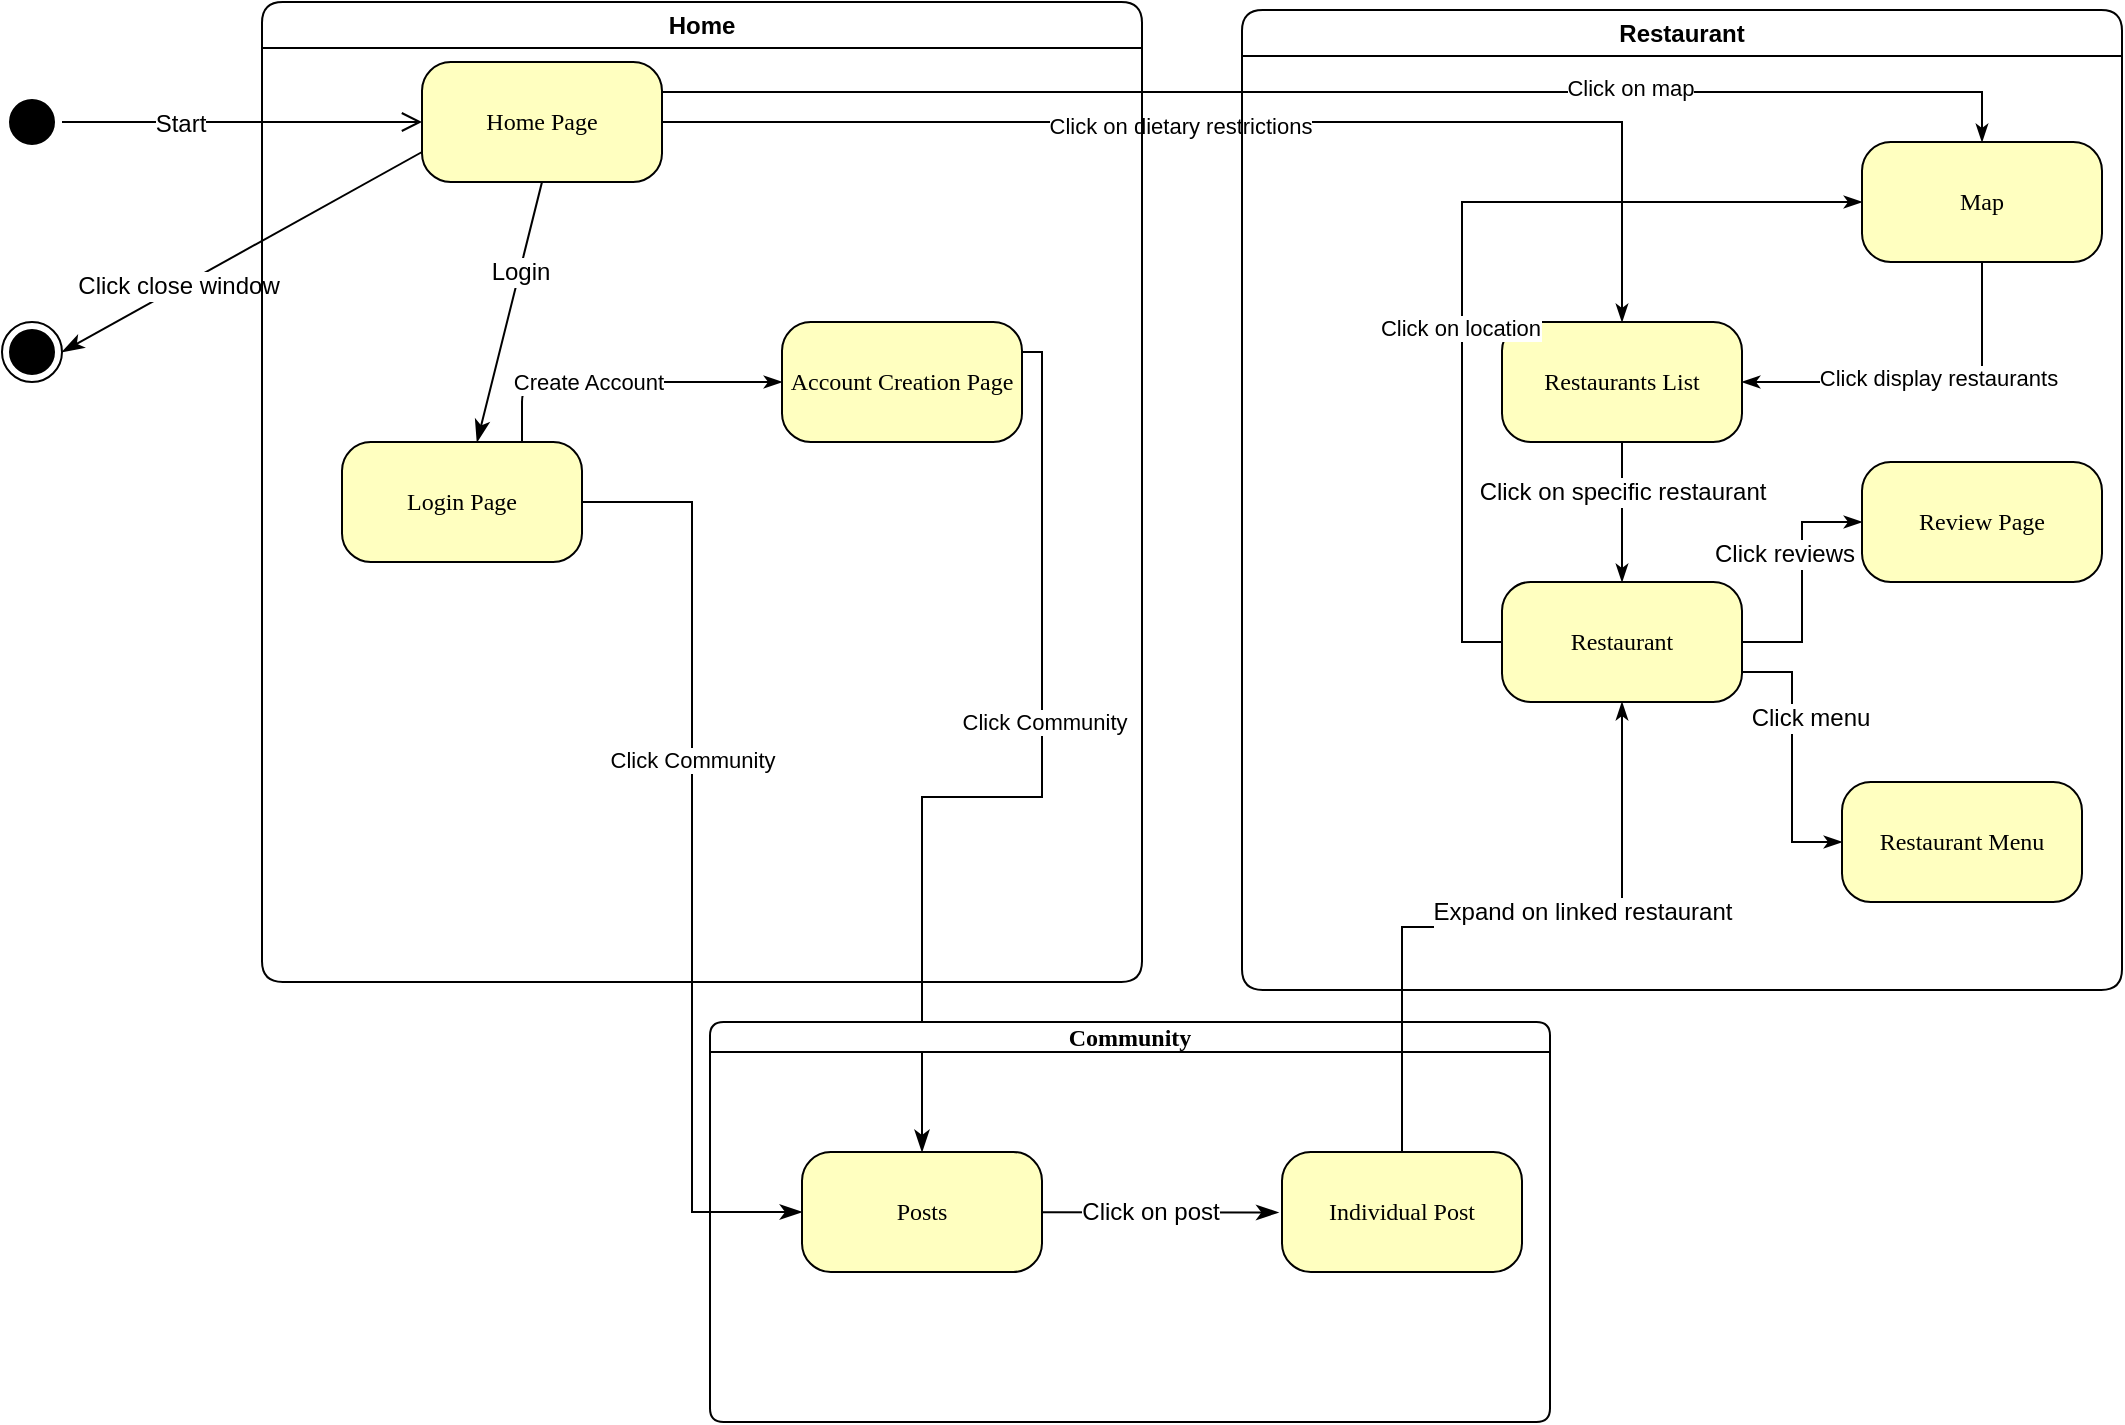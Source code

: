 <mxfile version="20.8.20" type="device"><diagram name="Page-1" id="58cdce13-f638-feb5-8d6f-7d28b1aa9fa0"><mxGraphModel dx="2269" dy="1274" grid="1" gridSize="10" guides="1" tooltips="1" connect="1" arrows="1" fold="1" page="1" pageScale="1" pageWidth="1100" pageHeight="850" background="none" math="0" shadow="0"><root><mxCell id="0"/><mxCell id="1" parent="0"/><mxCell id="382b91b5511bd0f7-1" value="" style="ellipse;html=1;shape=startState;fillColor=#000000;strokeColor=#000000;rounded=1;shadow=0;comic=0;labelBackgroundColor=none;fontFamily=Verdana;fontSize=12;fontColor=#000000;align=center;direction=south;" parent="1" vertex="1"><mxGeometry x="16" y="135" width="30" height="30" as="geometry"/></mxCell><mxCell id="382b91b5511bd0f7-5" value="Login Page" style="rounded=1;whiteSpace=wrap;html=1;arcSize=24;fillColor=#ffffc0;strokeColor=#000000;shadow=0;comic=0;labelBackgroundColor=none;fontFamily=Verdana;fontSize=12;fontColor=#000000;align=center;" parent="1" vertex="1"><mxGeometry x="186" y="310" width="120" height="60" as="geometry"/></mxCell><mxCell id="7J5QnzSgjSci-G4uNdSz-25" style="edgeStyle=orthogonalEdgeStyle;rounded=0;orthogonalLoop=1;jettySize=auto;html=1;exitX=1;exitY=0.25;exitDx=0;exitDy=0;entryX=0.5;entryY=0;entryDx=0;entryDy=0;startArrow=none;startFill=0;endArrow=classicThin;endFill=1;" parent="1" source="382b91b5511bd0f7-6" target="7J5QnzSgjSci-G4uNdSz-22" edge="1"><mxGeometry relative="1" as="geometry"/></mxCell><mxCell id="7J5QnzSgjSci-G4uNdSz-26" value="Click on map" style="edgeLabel;html=1;align=center;verticalAlign=middle;resizable=0;points=[];" parent="7J5QnzSgjSci-G4uNdSz-25" vertex="1" connectable="0"><mxGeometry x="0.413" y="2" relative="1" as="geometry"><mxPoint as="offset"/></mxGeometry></mxCell><mxCell id="OWajW4cfqbQFmXT0bylH-7" style="edgeStyle=none;curved=1;rounded=0;orthogonalLoop=1;jettySize=auto;html=1;exitX=0;exitY=0.75;exitDx=0;exitDy=0;entryX=1;entryY=0.5;entryDx=0;entryDy=0;fontSize=12;endArrow=classicThin;endFill=1;startSize=8;endSize=8;" edge="1" parent="1" source="382b91b5511bd0f7-6" target="OWajW4cfqbQFmXT0bylH-5"><mxGeometry relative="1" as="geometry"/></mxCell><mxCell id="OWajW4cfqbQFmXT0bylH-17" value="Click close window" style="edgeLabel;html=1;align=center;verticalAlign=middle;resizable=0;points=[];fontSize=12;" vertex="1" connectable="0" parent="OWajW4cfqbQFmXT0bylH-7"><mxGeometry x="0.356" y="-1" relative="1" as="geometry"><mxPoint as="offset"/></mxGeometry></mxCell><mxCell id="OWajW4cfqbQFmXT0bylH-9" style="edgeStyle=none;curved=1;rounded=0;orthogonalLoop=1;jettySize=auto;html=1;exitX=0.5;exitY=1;exitDx=0;exitDy=0;fontSize=12;endArrow=classicThin;endFill=1;startSize=8;endSize=8;" edge="1" parent="1" source="382b91b5511bd0f7-6" target="382b91b5511bd0f7-5"><mxGeometry relative="1" as="geometry"/></mxCell><mxCell id="OWajW4cfqbQFmXT0bylH-10" value="Login" style="edgeLabel;html=1;align=center;verticalAlign=middle;resizable=0;points=[];fontSize=12;" vertex="1" connectable="0" parent="OWajW4cfqbQFmXT0bylH-9"><mxGeometry x="-0.312" relative="1" as="geometry"><mxPoint as="offset"/></mxGeometry></mxCell><mxCell id="3cde6dad864a17aa-3" style="edgeStyle=orthogonalEdgeStyle;html=1;exitX=1;exitY=0.25;entryX=0.5;entryY=0;labelBackgroundColor=none;endArrow=classicThin;endSize=8;strokeColor=#000000;fontFamily=Verdana;fontSize=12;align=left;entryDx=0;entryDy=0;endFill=1;rounded=0;" parent="1" source="382b91b5511bd0f7-7" target="382b91b5511bd0f7-10" edge="1"><mxGeometry relative="1" as="geometry"/></mxCell><mxCell id="7J5QnzSgjSci-G4uNdSz-5" value="Click Community" style="edgeLabel;html=1;align=center;verticalAlign=middle;resizable=0;points=[];" parent="3cde6dad864a17aa-3" vertex="1" connectable="0"><mxGeometry x="-0.173" y="1" relative="1" as="geometry"><mxPoint as="offset"/></mxGeometry></mxCell><mxCell id="3cde6dad864a17aa-4" value="" style="edgeStyle=orthogonalEdgeStyle;exitX=0.5;exitY=0;entryX=1;entryY=0.5;labelBackgroundColor=none;endArrow=none;endSize=8;strokeColor=#000000;fontFamily=Verdana;fontSize=12;align=left;startArrow=classicThin;startFill=1;endFill=0;html=1;rounded=0;exitDx=0;exitDy=0;" parent="1" source="382b91b5511bd0f7-9" target="382b91b5511bd0f7-6" edge="1"><mxGeometry relative="1" as="geometry"><Array as="points"><mxPoint x="826" y="150"/></Array></mxGeometry></mxCell><mxCell id="7J5QnzSgjSci-G4uNdSz-6" value="Click on dietary restrictions" style="edgeLabel;html=1;align=center;verticalAlign=middle;resizable=0;points=[];" parent="3cde6dad864a17aa-4" vertex="1" connectable="0"><mxGeometry x="0.108" y="2" relative="1" as="geometry"><mxPoint as="offset"/></mxGeometry></mxCell><mxCell id="2a3bc250acf0617d-7" value="Community" style="swimlane;whiteSpace=wrap;html=1;rounded=1;shadow=0;comic=0;labelBackgroundColor=none;strokeWidth=1;fontFamily=Verdana;fontSize=12;align=center;startSize=15;" parent="1" vertex="1"><mxGeometry x="370" y="600" width="420" height="200" as="geometry"/></mxCell><mxCell id="3cde6dad864a17aa-2" value="Individual Post" style="rounded=1;whiteSpace=wrap;html=1;arcSize=24;fillColor=#ffffc0;strokeColor=#000000;shadow=0;comic=0;labelBackgroundColor=none;fontFamily=Verdana;fontSize=12;fontColor=#000000;align=center;" parent="2a3bc250acf0617d-7" vertex="1"><mxGeometry x="286" y="65" width="120" height="60" as="geometry"/></mxCell><mxCell id="OWajW4cfqbQFmXT0bylH-1" style="edgeStyle=none;curved=1;rounded=0;orthogonalLoop=1;jettySize=auto;html=1;entryX=-0.015;entryY=0.504;entryDx=0;entryDy=0;entryPerimeter=0;fontSize=12;startSize=8;endSize=8;endArrow=classicThin;endFill=1;" edge="1" parent="2a3bc250acf0617d-7" source="382b91b5511bd0f7-10" target="3cde6dad864a17aa-2"><mxGeometry relative="1" as="geometry"/></mxCell><mxCell id="OWajW4cfqbQFmXT0bylH-12" value="Click on post" style="edgeLabel;html=1;align=center;verticalAlign=middle;resizable=0;points=[];fontSize=12;" vertex="1" connectable="0" parent="OWajW4cfqbQFmXT0bylH-1"><mxGeometry x="-0.406" relative="1" as="geometry"><mxPoint x="19" as="offset"/></mxGeometry></mxCell><mxCell id="382b91b5511bd0f7-10" value="Posts" style="rounded=1;whiteSpace=wrap;html=1;arcSize=24;fillColor=#ffffc0;strokeColor=#000000;shadow=0;comic=0;labelBackgroundColor=none;fontFamily=Verdana;fontSize=12;fontColor=#000000;align=center;" parent="2a3bc250acf0617d-7" vertex="1"><mxGeometry x="46" y="65" width="120" height="60" as="geometry"/></mxCell><mxCell id="2a3bc250acf0617d-9" style="edgeStyle=orthogonalEdgeStyle;html=1;labelBackgroundColor=none;endArrow=open;endSize=8;strokeColor=#000000;fontFamily=Verdana;fontSize=12;align=left;" parent="1" source="382b91b5511bd0f7-1" target="382b91b5511bd0f7-6" edge="1"><mxGeometry relative="1" as="geometry"/></mxCell><mxCell id="OWajW4cfqbQFmXT0bylH-11" value="Start" style="edgeLabel;html=1;align=center;verticalAlign=middle;resizable=0;points=[];fontSize=12;" vertex="1" connectable="0" parent="2a3bc250acf0617d-9"><mxGeometry x="-0.302" y="-1" relative="1" as="geometry"><mxPoint x="-4" as="offset"/></mxGeometry></mxCell><mxCell id="2a3bc250acf0617d-11" style="edgeStyle=orthogonalEdgeStyle;html=1;entryX=0.75;entryY=0;labelBackgroundColor=none;endArrow=none;endSize=8;strokeColor=#000000;fontFamily=Verdana;fontSize=12;align=left;exitX=0;exitY=0.5;endFill=0;startArrow=classicThin;startFill=1;exitDx=0;exitDy=0;" parent="1" source="382b91b5511bd0f7-7" target="382b91b5511bd0f7-5" edge="1"><mxGeometry relative="1" as="geometry"><mxPoint x="466" y="300" as="sourcePoint"/><Array as="points"><mxPoint x="276" y="280"/></Array></mxGeometry></mxCell><mxCell id="7J5QnzSgjSci-G4uNdSz-3" value="Create Account" style="edgeLabel;html=1;align=center;verticalAlign=middle;resizable=0;points=[];" parent="2a3bc250acf0617d-11" vertex="1" connectable="0"><mxGeometry x="0.21" relative="1" as="geometry"><mxPoint as="offset"/></mxGeometry></mxCell><mxCell id="2a3bc250acf0617d-13" style="edgeStyle=orthogonalEdgeStyle;html=1;exitX=1;exitY=0.5;entryX=0;entryY=0.5;labelBackgroundColor=none;endArrow=classicThin;endSize=8;strokeColor=#000000;fontFamily=Verdana;fontSize=12;align=left;endFill=1;rounded=0;" parent="1" source="382b91b5511bd0f7-5" target="382b91b5511bd0f7-10" edge="1"><mxGeometry relative="1" as="geometry"/></mxCell><mxCell id="7J5QnzSgjSci-G4uNdSz-4" value="Click Community" style="edgeLabel;html=1;align=center;verticalAlign=middle;resizable=0;points=[];" parent="2a3bc250acf0617d-13" vertex="1" connectable="0"><mxGeometry x="-0.21" relative="1" as="geometry"><mxPoint as="offset"/></mxGeometry></mxCell><mxCell id="7J5QnzSgjSci-G4uNdSz-19" style="edgeStyle=orthogonalEdgeStyle;rounded=0;orthogonalLoop=1;jettySize=auto;html=1;exitX=0.5;exitY=1;exitDx=0;exitDy=0;entryX=0.5;entryY=0;entryDx=0;entryDy=0;startArrow=classicThin;startFill=1;endArrow=none;endFill=0;" parent="1" source="7J5QnzSgjSci-G4uNdSz-7" target="3cde6dad864a17aa-2" edge="1"><mxGeometry relative="1" as="geometry"/></mxCell><mxCell id="OWajW4cfqbQFmXT0bylH-13" value="Expand on linked restaurant" style="edgeLabel;html=1;align=center;verticalAlign=middle;resizable=0;points=[];fontSize=12;" vertex="1" connectable="0" parent="7J5QnzSgjSci-G4uNdSz-19"><mxGeometry x="-0.376" y="4" relative="1" as="geometry"><mxPoint x="-24" as="offset"/></mxGeometry></mxCell><mxCell id="7J5QnzSgjSci-G4uNdSz-32" value="Restaurant" style="swimlane;whiteSpace=wrap;html=1;rounded=1;" parent="1" vertex="1"><mxGeometry x="636" y="94" width="440" height="490" as="geometry"/></mxCell><mxCell id="7J5QnzSgjSci-G4uNdSz-29" value="Review Page" style="rounded=1;whiteSpace=wrap;html=1;arcSize=24;fillColor=#ffffc0;strokeColor=#000000;shadow=0;comic=0;labelBackgroundColor=none;fontFamily=Verdana;fontSize=12;fontColor=#000000;align=center;" parent="7J5QnzSgjSci-G4uNdSz-32" vertex="1"><mxGeometry x="310" y="226" width="120" height="60" as="geometry"/></mxCell><mxCell id="7J5QnzSgjSci-G4uNdSz-14" value="Restaurant Menu" style="rounded=1;whiteSpace=wrap;html=1;arcSize=24;fillColor=#ffffc0;strokeColor=#000000;shadow=0;comic=0;labelBackgroundColor=none;fontFamily=Verdana;fontSize=12;fontColor=#000000;align=center;" parent="7J5QnzSgjSci-G4uNdSz-32" vertex="1"><mxGeometry x="300" y="386" width="120" height="60" as="geometry"/></mxCell><mxCell id="7J5QnzSgjSci-G4uNdSz-7" value="Restaurant" style="rounded=1;whiteSpace=wrap;html=1;arcSize=24;fillColor=#ffffc0;strokeColor=#000000;shadow=0;comic=0;labelBackgroundColor=none;fontFamily=Verdana;fontSize=12;fontColor=#000000;align=center;" parent="7J5QnzSgjSci-G4uNdSz-32" vertex="1"><mxGeometry x="130" y="286" width="120" height="60" as="geometry"/></mxCell><mxCell id="7J5QnzSgjSci-G4uNdSz-30" style="edgeStyle=orthogonalEdgeStyle;rounded=0;orthogonalLoop=1;jettySize=auto;html=1;exitX=1;exitY=0.5;exitDx=0;exitDy=0;entryX=0;entryY=0.5;entryDx=0;entryDy=0;strokeColor=#000000;startArrow=none;startFill=0;endArrow=classicThin;endFill=1;" parent="7J5QnzSgjSci-G4uNdSz-32" source="7J5QnzSgjSci-G4uNdSz-7" target="7J5QnzSgjSci-G4uNdSz-29" edge="1"><mxGeometry relative="1" as="geometry"/></mxCell><mxCell id="OWajW4cfqbQFmXT0bylH-16" value="Click reviews" style="edgeLabel;html=1;align=center;verticalAlign=middle;resizable=0;points=[];fontSize=12;" vertex="1" connectable="0" parent="7J5QnzSgjSci-G4uNdSz-30"><mxGeometry x="0.429" y="-3" relative="1" as="geometry"><mxPoint x="-12" y="11" as="offset"/></mxGeometry></mxCell><mxCell id="7J5QnzSgjSci-G4uNdSz-16" style="edgeStyle=orthogonalEdgeStyle;rounded=0;orthogonalLoop=1;jettySize=auto;html=1;exitX=0;exitY=0.5;exitDx=0;exitDy=0;entryX=1;entryY=0.75;entryDx=0;entryDy=0;startArrow=classicThin;startFill=1;endArrow=none;endFill=0;" parent="7J5QnzSgjSci-G4uNdSz-32" source="7J5QnzSgjSci-G4uNdSz-14" target="7J5QnzSgjSci-G4uNdSz-7" edge="1"><mxGeometry relative="1" as="geometry"/></mxCell><mxCell id="OWajW4cfqbQFmXT0bylH-15" value="Click menu" style="edgeLabel;html=1;align=center;verticalAlign=middle;resizable=0;points=[];fontSize=12;" vertex="1" connectable="0" parent="7J5QnzSgjSci-G4uNdSz-16"><mxGeometry x="0.304" y="-1" relative="1" as="geometry"><mxPoint x="8" y="1" as="offset"/></mxGeometry></mxCell><mxCell id="382b91b5511bd0f7-9" value="Restaurants List" style="rounded=1;whiteSpace=wrap;html=1;arcSize=24;fillColor=#ffffc0;strokeColor=#000000;shadow=0;comic=0;labelBackgroundColor=none;fontFamily=Verdana;fontSize=12;fontColor=#000000;align=center;" parent="7J5QnzSgjSci-G4uNdSz-32" vertex="1"><mxGeometry x="130" y="156" width="120" height="60" as="geometry"/></mxCell><mxCell id="7J5QnzSgjSci-G4uNdSz-11" style="edgeStyle=orthogonalEdgeStyle;rounded=0;orthogonalLoop=1;jettySize=auto;html=1;exitX=0.5;exitY=0;exitDx=0;exitDy=0;entryX=0.5;entryY=1;entryDx=0;entryDy=0;startArrow=classicThin;startFill=1;endArrow=none;endFill=0;" parent="7J5QnzSgjSci-G4uNdSz-32" source="7J5QnzSgjSci-G4uNdSz-7" target="382b91b5511bd0f7-9" edge="1"><mxGeometry relative="1" as="geometry"/></mxCell><mxCell id="OWajW4cfqbQFmXT0bylH-14" value="Click on specific restaurant" style="edgeLabel;html=1;align=center;verticalAlign=middle;resizable=0;points=[];fontSize=12;" vertex="1" connectable="0" parent="7J5QnzSgjSci-G4uNdSz-11"><mxGeometry x="0.291" relative="1" as="geometry"><mxPoint as="offset"/></mxGeometry></mxCell><mxCell id="7J5QnzSgjSci-G4uNdSz-22" value="Map" style="rounded=1;whiteSpace=wrap;html=1;arcSize=24;fillColor=#ffffc0;strokeColor=#000000;shadow=0;comic=0;labelBackgroundColor=none;fontFamily=Verdana;fontSize=12;fontColor=#000000;align=center;" parent="7J5QnzSgjSci-G4uNdSz-32" vertex="1"><mxGeometry x="310" y="66" width="120" height="60" as="geometry"/></mxCell><mxCell id="7J5QnzSgjSci-G4uNdSz-23" style="edgeStyle=orthogonalEdgeStyle;rounded=0;orthogonalLoop=1;jettySize=auto;html=1;exitX=1;exitY=0.5;exitDx=0;exitDy=0;entryX=0.5;entryY=1;entryDx=0;entryDy=0;startArrow=classicThin;startFill=1;endArrow=none;endFill=0;" parent="7J5QnzSgjSci-G4uNdSz-32" source="382b91b5511bd0f7-9" target="7J5QnzSgjSci-G4uNdSz-22" edge="1"><mxGeometry relative="1" as="geometry"/></mxCell><mxCell id="7J5QnzSgjSci-G4uNdSz-24" value="Click display restaurants" style="edgeLabel;html=1;align=center;verticalAlign=middle;resizable=0;points=[];" parent="7J5QnzSgjSci-G4uNdSz-23" vertex="1" connectable="0"><mxGeometry x="0.083" y="2" relative="1" as="geometry"><mxPoint as="offset"/></mxGeometry></mxCell><mxCell id="7J5QnzSgjSci-G4uNdSz-27" style="edgeStyle=orthogonalEdgeStyle;rounded=0;orthogonalLoop=1;jettySize=auto;html=1;exitX=0;exitY=0.5;exitDx=0;exitDy=0;entryX=0;entryY=0.5;entryDx=0;entryDy=0;startArrow=none;startFill=0;endArrow=classicThin;endFill=1;" parent="7J5QnzSgjSci-G4uNdSz-32" source="7J5QnzSgjSci-G4uNdSz-7" target="7J5QnzSgjSci-G4uNdSz-22" edge="1"><mxGeometry relative="1" as="geometry"/></mxCell><mxCell id="7J5QnzSgjSci-G4uNdSz-28" value="Click on location" style="edgeLabel;html=1;align=center;verticalAlign=middle;resizable=0;points=[];" parent="7J5QnzSgjSci-G4uNdSz-27" vertex="1" connectable="0"><mxGeometry x="-0.195" y="1" relative="1" as="geometry"><mxPoint as="offset"/></mxGeometry></mxCell><mxCell id="7J5QnzSgjSci-G4uNdSz-34" value="Home" style="swimlane;whiteSpace=wrap;html=1;strokeColor=#000000;rounded=1;" parent="1" vertex="1"><mxGeometry x="146" y="90" width="440" height="490" as="geometry"/></mxCell><mxCell id="382b91b5511bd0f7-7" value="Account Creation Page" style="rounded=1;whiteSpace=wrap;html=1;arcSize=24;fillColor=#ffffc0;strokeColor=#000000;shadow=0;comic=0;labelBackgroundColor=none;fontFamily=Verdana;fontSize=12;fontColor=#000000;align=center;" parent="7J5QnzSgjSci-G4uNdSz-34" vertex="1"><mxGeometry x="260" y="160" width="120" height="60" as="geometry"/></mxCell><mxCell id="382b91b5511bd0f7-6" value="Home Page" style="rounded=1;whiteSpace=wrap;html=1;arcSize=24;fillColor=#ffffc0;strokeColor=#000000;shadow=0;comic=0;labelBackgroundColor=none;fontFamily=Verdana;fontSize=12;fontColor=#000000;align=center;" parent="7J5QnzSgjSci-G4uNdSz-34" vertex="1"><mxGeometry x="80" y="30" width="120" height="60" as="geometry"/></mxCell><mxCell id="OWajW4cfqbQFmXT0bylH-6" value="" style="group" vertex="1" connectable="0" parent="1"><mxGeometry x="16" y="250" width="30" height="30" as="geometry"/></mxCell><mxCell id="OWajW4cfqbQFmXT0bylH-5" value="" style="ellipse;whiteSpace=wrap;html=1;aspect=fixed;labelBackgroundColor=#000000;strokeColor=#000000;fontSize=16;" vertex="1" parent="OWajW4cfqbQFmXT0bylH-6"><mxGeometry width="30" height="30" as="geometry"/></mxCell><mxCell id="OWajW4cfqbQFmXT0bylH-4" value="" style="ellipse;html=1;shape=startState;fillColor=#000000;strokeColor=#000000;rounded=1;shadow=0;comic=0;labelBackgroundColor=none;fontFamily=Verdana;fontSize=12;fontColor=#000000;align=center;direction=south;" vertex="1" parent="OWajW4cfqbQFmXT0bylH-6"><mxGeometry width="30" height="30" as="geometry"/></mxCell></root></mxGraphModel></diagram></mxfile>